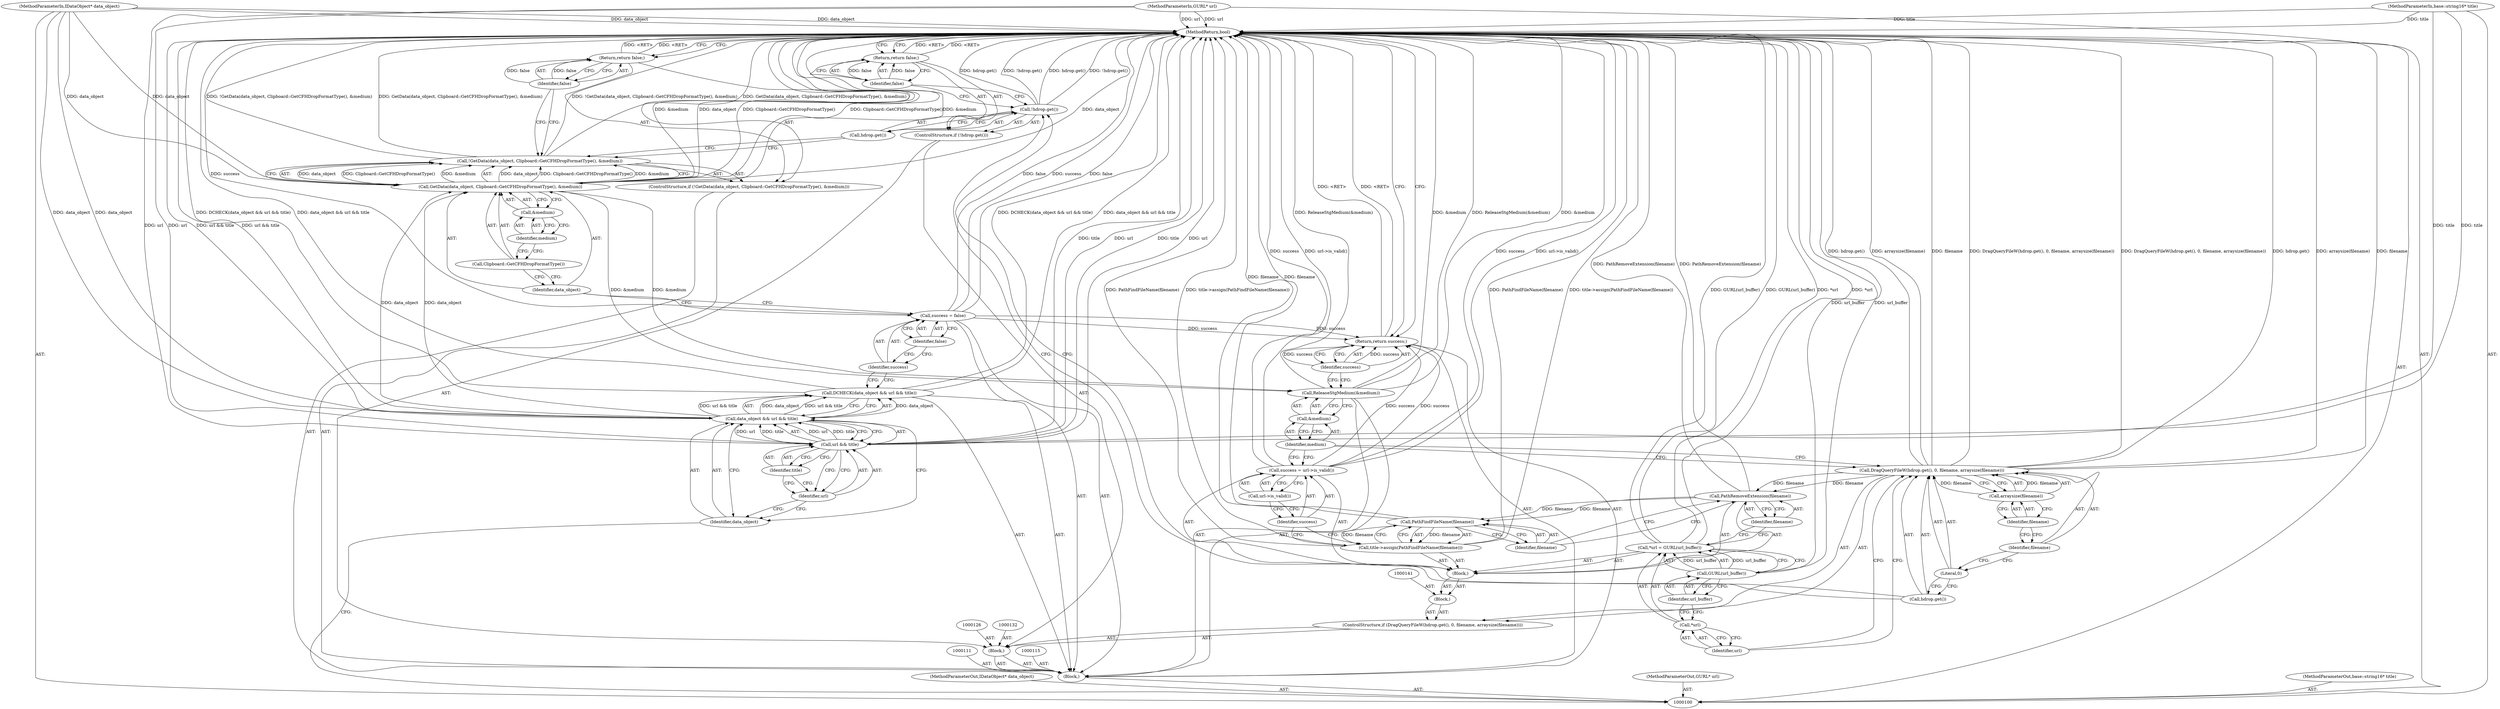 digraph "0_Chrome_e93dc535728da259ec16d1c3cc393f80b25f64ae_7" {
"1000161" [label="(MethodReturn,bool)"];
"1000101" [label="(MethodParameterIn,IDataObject* data_object)"];
"1000246" [label="(MethodParameterOut,IDataObject* data_object)"];
"1000127" [label="(ControlStructure,if (!hdrop.get()))"];
"1000128" [label="(Call,!hdrop.get())"];
"1000129" [label="(Call,hdrop.get())"];
"1000131" [label="(Identifier,false)"];
"1000130" [label="(Return,return false;)"];
"1000125" [label="(Block,)"];
"1000135" [label="(Call,hdrop.get())"];
"1000136" [label="(Literal,0)"];
"1000137" [label="(Identifier,filename)"];
"1000133" [label="(ControlStructure,if (DragQueryFileW(hdrop.get(), 0, filename, arraysize(filename))))"];
"1000138" [label="(Call,arraysize(filename))"];
"1000139" [label="(Identifier,filename)"];
"1000134" [label="(Call,DragQueryFileW(hdrop.get(), 0, filename, arraysize(filename)))"];
"1000140" [label="(Block,)"];
"1000102" [label="(MethodParameterIn,GURL* url)"];
"1000247" [label="(MethodParameterOut,GURL* url)"];
"1000142" [label="(Block,)"];
"1000146" [label="(Call,GURL(url_buffer))"];
"1000147" [label="(Identifier,url_buffer)"];
"1000143" [label="(Call,*url = GURL(url_buffer))"];
"1000144" [label="(Call,*url)"];
"1000145" [label="(Identifier,url)"];
"1000149" [label="(Identifier,filename)"];
"1000148" [label="(Call,PathRemoveExtension(filename))"];
"1000151" [label="(Call,PathFindFileName(filename))"];
"1000152" [label="(Identifier,filename)"];
"1000150" [label="(Call,title->assign(PathFindFileName(filename)))"];
"1000103" [label="(MethodParameterIn,base::string16* title)"];
"1000248" [label="(MethodParameterOut,base::string16* title)"];
"1000104" [label="(Block,)"];
"1000155" [label="(Call,url->is_valid())"];
"1000153" [label="(Call,success = url->is_valid())"];
"1000154" [label="(Identifier,success)"];
"1000157" [label="(Call,&medium)"];
"1000156" [label="(Call,ReleaseStgMedium(&medium))"];
"1000158" [label="(Identifier,medium)"];
"1000160" [label="(Identifier,success)"];
"1000159" [label="(Return,return success;)"];
"1000106" [label="(Call,data_object && url && title)"];
"1000107" [label="(Identifier,data_object)"];
"1000108" [label="(Call,url && title)"];
"1000109" [label="(Identifier,url)"];
"1000105" [label="(Call,DCHECK(data_object && url && title))"];
"1000110" [label="(Identifier,title)"];
"1000114" [label="(Identifier,false)"];
"1000112" [label="(Call,success = false)"];
"1000113" [label="(Identifier,success)"];
"1000119" [label="(Identifier,data_object)"];
"1000120" [label="(Call,Clipboard::GetCFHDropFormatType())"];
"1000116" [label="(ControlStructure,if (!GetData(data_object, Clipboard::GetCFHDropFormatType(), &medium)))"];
"1000121" [label="(Call,&medium)"];
"1000122" [label="(Identifier,medium)"];
"1000117" [label="(Call,!GetData(data_object, Clipboard::GetCFHDropFormatType(), &medium))"];
"1000118" [label="(Call,GetData(data_object, Clipboard::GetCFHDropFormatType(), &medium))"];
"1000124" [label="(Identifier,false)"];
"1000123" [label="(Return,return false;)"];
"1000161" -> "1000100"  [label="AST: "];
"1000161" -> "1000123"  [label="CFG: "];
"1000161" -> "1000130"  [label="CFG: "];
"1000161" -> "1000159"  [label="CFG: "];
"1000117" -> "1000161"  [label="DDG: !GetData(data_object, Clipboard::GetCFHDropFormatType(), &medium)"];
"1000117" -> "1000161"  [label="DDG: GetData(data_object, Clipboard::GetCFHDropFormatType(), &medium)"];
"1000106" -> "1000161"  [label="DDG: url && title"];
"1000150" -> "1000161"  [label="DDG: PathFindFileName(filename)"];
"1000150" -> "1000161"  [label="DDG: title->assign(PathFindFileName(filename))"];
"1000156" -> "1000161"  [label="DDG: &medium"];
"1000156" -> "1000161"  [label="DDG: ReleaseStgMedium(&medium)"];
"1000105" -> "1000161"  [label="DDG: DCHECK(data_object && url && title)"];
"1000105" -> "1000161"  [label="DDG: data_object && url && title"];
"1000112" -> "1000161"  [label="DDG: false"];
"1000112" -> "1000161"  [label="DDG: success"];
"1000151" -> "1000161"  [label="DDG: filename"];
"1000118" -> "1000161"  [label="DDG: &medium"];
"1000118" -> "1000161"  [label="DDG: data_object"];
"1000118" -> "1000161"  [label="DDG: Clipboard::GetCFHDropFormatType()"];
"1000148" -> "1000161"  [label="DDG: PathRemoveExtension(filename)"];
"1000153" -> "1000161"  [label="DDG: success"];
"1000153" -> "1000161"  [label="DDG: url->is_valid()"];
"1000143" -> "1000161"  [label="DDG: GURL(url_buffer)"];
"1000143" -> "1000161"  [label="DDG: *url"];
"1000146" -> "1000161"  [label="DDG: url_buffer"];
"1000128" -> "1000161"  [label="DDG: hdrop.get()"];
"1000128" -> "1000161"  [label="DDG: !hdrop.get()"];
"1000103" -> "1000161"  [label="DDG: title"];
"1000134" -> "1000161"  [label="DDG: DragQueryFileW(hdrop.get(), 0, filename, arraysize(filename))"];
"1000134" -> "1000161"  [label="DDG: hdrop.get()"];
"1000134" -> "1000161"  [label="DDG: arraysize(filename)"];
"1000134" -> "1000161"  [label="DDG: filename"];
"1000102" -> "1000161"  [label="DDG: url"];
"1000101" -> "1000161"  [label="DDG: data_object"];
"1000108" -> "1000161"  [label="DDG: title"];
"1000108" -> "1000161"  [label="DDG: url"];
"1000130" -> "1000161"  [label="DDG: <RET>"];
"1000159" -> "1000161"  [label="DDG: <RET>"];
"1000123" -> "1000161"  [label="DDG: <RET>"];
"1000101" -> "1000100"  [label="AST: "];
"1000101" -> "1000161"  [label="DDG: data_object"];
"1000101" -> "1000106"  [label="DDG: data_object"];
"1000101" -> "1000118"  [label="DDG: data_object"];
"1000246" -> "1000100"  [label="AST: "];
"1000127" -> "1000125"  [label="AST: "];
"1000128" -> "1000127"  [label="AST: "];
"1000130" -> "1000127"  [label="AST: "];
"1000128" -> "1000127"  [label="AST: "];
"1000128" -> "1000129"  [label="CFG: "];
"1000129" -> "1000128"  [label="AST: "];
"1000131" -> "1000128"  [label="CFG: "];
"1000135" -> "1000128"  [label="CFG: "];
"1000128" -> "1000161"  [label="DDG: hdrop.get()"];
"1000128" -> "1000161"  [label="DDG: !hdrop.get()"];
"1000129" -> "1000128"  [label="AST: "];
"1000129" -> "1000117"  [label="CFG: "];
"1000128" -> "1000129"  [label="CFG: "];
"1000131" -> "1000130"  [label="AST: "];
"1000131" -> "1000128"  [label="CFG: "];
"1000130" -> "1000131"  [label="CFG: "];
"1000131" -> "1000130"  [label="DDG: false"];
"1000130" -> "1000127"  [label="AST: "];
"1000130" -> "1000131"  [label="CFG: "];
"1000131" -> "1000130"  [label="AST: "];
"1000161" -> "1000130"  [label="CFG: "];
"1000130" -> "1000161"  [label="DDG: <RET>"];
"1000131" -> "1000130"  [label="DDG: false"];
"1000125" -> "1000104"  [label="AST: "];
"1000126" -> "1000125"  [label="AST: "];
"1000127" -> "1000125"  [label="AST: "];
"1000132" -> "1000125"  [label="AST: "];
"1000133" -> "1000125"  [label="AST: "];
"1000135" -> "1000134"  [label="AST: "];
"1000135" -> "1000128"  [label="CFG: "];
"1000136" -> "1000135"  [label="CFG: "];
"1000136" -> "1000134"  [label="AST: "];
"1000136" -> "1000135"  [label="CFG: "];
"1000137" -> "1000136"  [label="CFG: "];
"1000137" -> "1000134"  [label="AST: "];
"1000137" -> "1000136"  [label="CFG: "];
"1000139" -> "1000137"  [label="CFG: "];
"1000133" -> "1000125"  [label="AST: "];
"1000134" -> "1000133"  [label="AST: "];
"1000140" -> "1000133"  [label="AST: "];
"1000138" -> "1000134"  [label="AST: "];
"1000138" -> "1000139"  [label="CFG: "];
"1000139" -> "1000138"  [label="AST: "];
"1000134" -> "1000138"  [label="CFG: "];
"1000138" -> "1000134"  [label="DDG: filename"];
"1000139" -> "1000138"  [label="AST: "];
"1000139" -> "1000137"  [label="CFG: "];
"1000138" -> "1000139"  [label="CFG: "];
"1000134" -> "1000133"  [label="AST: "];
"1000134" -> "1000138"  [label="CFG: "];
"1000135" -> "1000134"  [label="AST: "];
"1000136" -> "1000134"  [label="AST: "];
"1000137" -> "1000134"  [label="AST: "];
"1000138" -> "1000134"  [label="AST: "];
"1000145" -> "1000134"  [label="CFG: "];
"1000158" -> "1000134"  [label="CFG: "];
"1000134" -> "1000161"  [label="DDG: DragQueryFileW(hdrop.get(), 0, filename, arraysize(filename))"];
"1000134" -> "1000161"  [label="DDG: hdrop.get()"];
"1000134" -> "1000161"  [label="DDG: arraysize(filename)"];
"1000134" -> "1000161"  [label="DDG: filename"];
"1000138" -> "1000134"  [label="DDG: filename"];
"1000134" -> "1000148"  [label="DDG: filename"];
"1000140" -> "1000133"  [label="AST: "];
"1000141" -> "1000140"  [label="AST: "];
"1000142" -> "1000140"  [label="AST: "];
"1000102" -> "1000100"  [label="AST: "];
"1000102" -> "1000161"  [label="DDG: url"];
"1000102" -> "1000108"  [label="DDG: url"];
"1000247" -> "1000100"  [label="AST: "];
"1000142" -> "1000140"  [label="AST: "];
"1000143" -> "1000142"  [label="AST: "];
"1000148" -> "1000142"  [label="AST: "];
"1000150" -> "1000142"  [label="AST: "];
"1000153" -> "1000142"  [label="AST: "];
"1000146" -> "1000143"  [label="AST: "];
"1000146" -> "1000147"  [label="CFG: "];
"1000147" -> "1000146"  [label="AST: "];
"1000143" -> "1000146"  [label="CFG: "];
"1000146" -> "1000161"  [label="DDG: url_buffer"];
"1000146" -> "1000143"  [label="DDG: url_buffer"];
"1000147" -> "1000146"  [label="AST: "];
"1000147" -> "1000144"  [label="CFG: "];
"1000146" -> "1000147"  [label="CFG: "];
"1000143" -> "1000142"  [label="AST: "];
"1000143" -> "1000146"  [label="CFG: "];
"1000144" -> "1000143"  [label="AST: "];
"1000146" -> "1000143"  [label="AST: "];
"1000149" -> "1000143"  [label="CFG: "];
"1000143" -> "1000161"  [label="DDG: GURL(url_buffer)"];
"1000143" -> "1000161"  [label="DDG: *url"];
"1000146" -> "1000143"  [label="DDG: url_buffer"];
"1000144" -> "1000143"  [label="AST: "];
"1000144" -> "1000145"  [label="CFG: "];
"1000145" -> "1000144"  [label="AST: "];
"1000147" -> "1000144"  [label="CFG: "];
"1000145" -> "1000144"  [label="AST: "];
"1000145" -> "1000134"  [label="CFG: "];
"1000144" -> "1000145"  [label="CFG: "];
"1000149" -> "1000148"  [label="AST: "];
"1000149" -> "1000143"  [label="CFG: "];
"1000148" -> "1000149"  [label="CFG: "];
"1000148" -> "1000142"  [label="AST: "];
"1000148" -> "1000149"  [label="CFG: "];
"1000149" -> "1000148"  [label="AST: "];
"1000152" -> "1000148"  [label="CFG: "];
"1000148" -> "1000161"  [label="DDG: PathRemoveExtension(filename)"];
"1000134" -> "1000148"  [label="DDG: filename"];
"1000148" -> "1000151"  [label="DDG: filename"];
"1000151" -> "1000150"  [label="AST: "];
"1000151" -> "1000152"  [label="CFG: "];
"1000152" -> "1000151"  [label="AST: "];
"1000150" -> "1000151"  [label="CFG: "];
"1000151" -> "1000161"  [label="DDG: filename"];
"1000151" -> "1000150"  [label="DDG: filename"];
"1000148" -> "1000151"  [label="DDG: filename"];
"1000152" -> "1000151"  [label="AST: "];
"1000152" -> "1000148"  [label="CFG: "];
"1000151" -> "1000152"  [label="CFG: "];
"1000150" -> "1000142"  [label="AST: "];
"1000150" -> "1000151"  [label="CFG: "];
"1000151" -> "1000150"  [label="AST: "];
"1000154" -> "1000150"  [label="CFG: "];
"1000150" -> "1000161"  [label="DDG: PathFindFileName(filename)"];
"1000150" -> "1000161"  [label="DDG: title->assign(PathFindFileName(filename))"];
"1000151" -> "1000150"  [label="DDG: filename"];
"1000103" -> "1000100"  [label="AST: "];
"1000103" -> "1000161"  [label="DDG: title"];
"1000103" -> "1000108"  [label="DDG: title"];
"1000248" -> "1000100"  [label="AST: "];
"1000104" -> "1000100"  [label="AST: "];
"1000105" -> "1000104"  [label="AST: "];
"1000111" -> "1000104"  [label="AST: "];
"1000112" -> "1000104"  [label="AST: "];
"1000115" -> "1000104"  [label="AST: "];
"1000116" -> "1000104"  [label="AST: "];
"1000125" -> "1000104"  [label="AST: "];
"1000156" -> "1000104"  [label="AST: "];
"1000159" -> "1000104"  [label="AST: "];
"1000155" -> "1000153"  [label="AST: "];
"1000155" -> "1000154"  [label="CFG: "];
"1000153" -> "1000155"  [label="CFG: "];
"1000153" -> "1000142"  [label="AST: "];
"1000153" -> "1000155"  [label="CFG: "];
"1000154" -> "1000153"  [label="AST: "];
"1000155" -> "1000153"  [label="AST: "];
"1000158" -> "1000153"  [label="CFG: "];
"1000153" -> "1000161"  [label="DDG: success"];
"1000153" -> "1000161"  [label="DDG: url->is_valid()"];
"1000153" -> "1000159"  [label="DDG: success"];
"1000154" -> "1000153"  [label="AST: "];
"1000154" -> "1000150"  [label="CFG: "];
"1000155" -> "1000154"  [label="CFG: "];
"1000157" -> "1000156"  [label="AST: "];
"1000157" -> "1000158"  [label="CFG: "];
"1000158" -> "1000157"  [label="AST: "];
"1000156" -> "1000157"  [label="CFG: "];
"1000156" -> "1000104"  [label="AST: "];
"1000156" -> "1000157"  [label="CFG: "];
"1000157" -> "1000156"  [label="AST: "];
"1000160" -> "1000156"  [label="CFG: "];
"1000156" -> "1000161"  [label="DDG: &medium"];
"1000156" -> "1000161"  [label="DDG: ReleaseStgMedium(&medium)"];
"1000118" -> "1000156"  [label="DDG: &medium"];
"1000158" -> "1000157"  [label="AST: "];
"1000158" -> "1000153"  [label="CFG: "];
"1000158" -> "1000134"  [label="CFG: "];
"1000157" -> "1000158"  [label="CFG: "];
"1000160" -> "1000159"  [label="AST: "];
"1000160" -> "1000156"  [label="CFG: "];
"1000159" -> "1000160"  [label="CFG: "];
"1000160" -> "1000159"  [label="DDG: success"];
"1000159" -> "1000104"  [label="AST: "];
"1000159" -> "1000160"  [label="CFG: "];
"1000160" -> "1000159"  [label="AST: "];
"1000161" -> "1000159"  [label="CFG: "];
"1000159" -> "1000161"  [label="DDG: <RET>"];
"1000160" -> "1000159"  [label="DDG: success"];
"1000153" -> "1000159"  [label="DDG: success"];
"1000112" -> "1000159"  [label="DDG: success"];
"1000106" -> "1000105"  [label="AST: "];
"1000106" -> "1000107"  [label="CFG: "];
"1000106" -> "1000108"  [label="CFG: "];
"1000107" -> "1000106"  [label="AST: "];
"1000108" -> "1000106"  [label="AST: "];
"1000105" -> "1000106"  [label="CFG: "];
"1000106" -> "1000161"  [label="DDG: url && title"];
"1000106" -> "1000105"  [label="DDG: data_object"];
"1000106" -> "1000105"  [label="DDG: url && title"];
"1000101" -> "1000106"  [label="DDG: data_object"];
"1000108" -> "1000106"  [label="DDG: url"];
"1000108" -> "1000106"  [label="DDG: title"];
"1000106" -> "1000118"  [label="DDG: data_object"];
"1000107" -> "1000106"  [label="AST: "];
"1000107" -> "1000100"  [label="CFG: "];
"1000109" -> "1000107"  [label="CFG: "];
"1000106" -> "1000107"  [label="CFG: "];
"1000108" -> "1000106"  [label="AST: "];
"1000108" -> "1000109"  [label="CFG: "];
"1000108" -> "1000110"  [label="CFG: "];
"1000109" -> "1000108"  [label="AST: "];
"1000110" -> "1000108"  [label="AST: "];
"1000106" -> "1000108"  [label="CFG: "];
"1000108" -> "1000161"  [label="DDG: title"];
"1000108" -> "1000161"  [label="DDG: url"];
"1000108" -> "1000106"  [label="DDG: url"];
"1000108" -> "1000106"  [label="DDG: title"];
"1000102" -> "1000108"  [label="DDG: url"];
"1000103" -> "1000108"  [label="DDG: title"];
"1000109" -> "1000108"  [label="AST: "];
"1000109" -> "1000107"  [label="CFG: "];
"1000110" -> "1000109"  [label="CFG: "];
"1000108" -> "1000109"  [label="CFG: "];
"1000105" -> "1000104"  [label="AST: "];
"1000105" -> "1000106"  [label="CFG: "];
"1000106" -> "1000105"  [label="AST: "];
"1000113" -> "1000105"  [label="CFG: "];
"1000105" -> "1000161"  [label="DDG: DCHECK(data_object && url && title)"];
"1000105" -> "1000161"  [label="DDG: data_object && url && title"];
"1000106" -> "1000105"  [label="DDG: data_object"];
"1000106" -> "1000105"  [label="DDG: url && title"];
"1000110" -> "1000108"  [label="AST: "];
"1000110" -> "1000109"  [label="CFG: "];
"1000108" -> "1000110"  [label="CFG: "];
"1000114" -> "1000112"  [label="AST: "];
"1000114" -> "1000113"  [label="CFG: "];
"1000112" -> "1000114"  [label="CFG: "];
"1000112" -> "1000104"  [label="AST: "];
"1000112" -> "1000114"  [label="CFG: "];
"1000113" -> "1000112"  [label="AST: "];
"1000114" -> "1000112"  [label="AST: "];
"1000119" -> "1000112"  [label="CFG: "];
"1000112" -> "1000161"  [label="DDG: false"];
"1000112" -> "1000161"  [label="DDG: success"];
"1000112" -> "1000159"  [label="DDG: success"];
"1000113" -> "1000112"  [label="AST: "];
"1000113" -> "1000105"  [label="CFG: "];
"1000114" -> "1000113"  [label="CFG: "];
"1000119" -> "1000118"  [label="AST: "];
"1000119" -> "1000112"  [label="CFG: "];
"1000120" -> "1000119"  [label="CFG: "];
"1000120" -> "1000118"  [label="AST: "];
"1000120" -> "1000119"  [label="CFG: "];
"1000122" -> "1000120"  [label="CFG: "];
"1000116" -> "1000104"  [label="AST: "];
"1000117" -> "1000116"  [label="AST: "];
"1000123" -> "1000116"  [label="AST: "];
"1000121" -> "1000118"  [label="AST: "];
"1000121" -> "1000122"  [label="CFG: "];
"1000122" -> "1000121"  [label="AST: "];
"1000118" -> "1000121"  [label="CFG: "];
"1000122" -> "1000121"  [label="AST: "];
"1000122" -> "1000120"  [label="CFG: "];
"1000121" -> "1000122"  [label="CFG: "];
"1000117" -> "1000116"  [label="AST: "];
"1000117" -> "1000118"  [label="CFG: "];
"1000118" -> "1000117"  [label="AST: "];
"1000124" -> "1000117"  [label="CFG: "];
"1000129" -> "1000117"  [label="CFG: "];
"1000117" -> "1000161"  [label="DDG: !GetData(data_object, Clipboard::GetCFHDropFormatType(), &medium)"];
"1000117" -> "1000161"  [label="DDG: GetData(data_object, Clipboard::GetCFHDropFormatType(), &medium)"];
"1000118" -> "1000117"  [label="DDG: data_object"];
"1000118" -> "1000117"  [label="DDG: Clipboard::GetCFHDropFormatType()"];
"1000118" -> "1000117"  [label="DDG: &medium"];
"1000118" -> "1000117"  [label="AST: "];
"1000118" -> "1000121"  [label="CFG: "];
"1000119" -> "1000118"  [label="AST: "];
"1000120" -> "1000118"  [label="AST: "];
"1000121" -> "1000118"  [label="AST: "];
"1000117" -> "1000118"  [label="CFG: "];
"1000118" -> "1000161"  [label="DDG: &medium"];
"1000118" -> "1000161"  [label="DDG: data_object"];
"1000118" -> "1000161"  [label="DDG: Clipboard::GetCFHDropFormatType()"];
"1000118" -> "1000117"  [label="DDG: data_object"];
"1000118" -> "1000117"  [label="DDG: Clipboard::GetCFHDropFormatType()"];
"1000118" -> "1000117"  [label="DDG: &medium"];
"1000106" -> "1000118"  [label="DDG: data_object"];
"1000101" -> "1000118"  [label="DDG: data_object"];
"1000118" -> "1000156"  [label="DDG: &medium"];
"1000124" -> "1000123"  [label="AST: "];
"1000124" -> "1000117"  [label="CFG: "];
"1000123" -> "1000124"  [label="CFG: "];
"1000124" -> "1000123"  [label="DDG: false"];
"1000123" -> "1000116"  [label="AST: "];
"1000123" -> "1000124"  [label="CFG: "];
"1000124" -> "1000123"  [label="AST: "];
"1000161" -> "1000123"  [label="CFG: "];
"1000123" -> "1000161"  [label="DDG: <RET>"];
"1000124" -> "1000123"  [label="DDG: false"];
}
